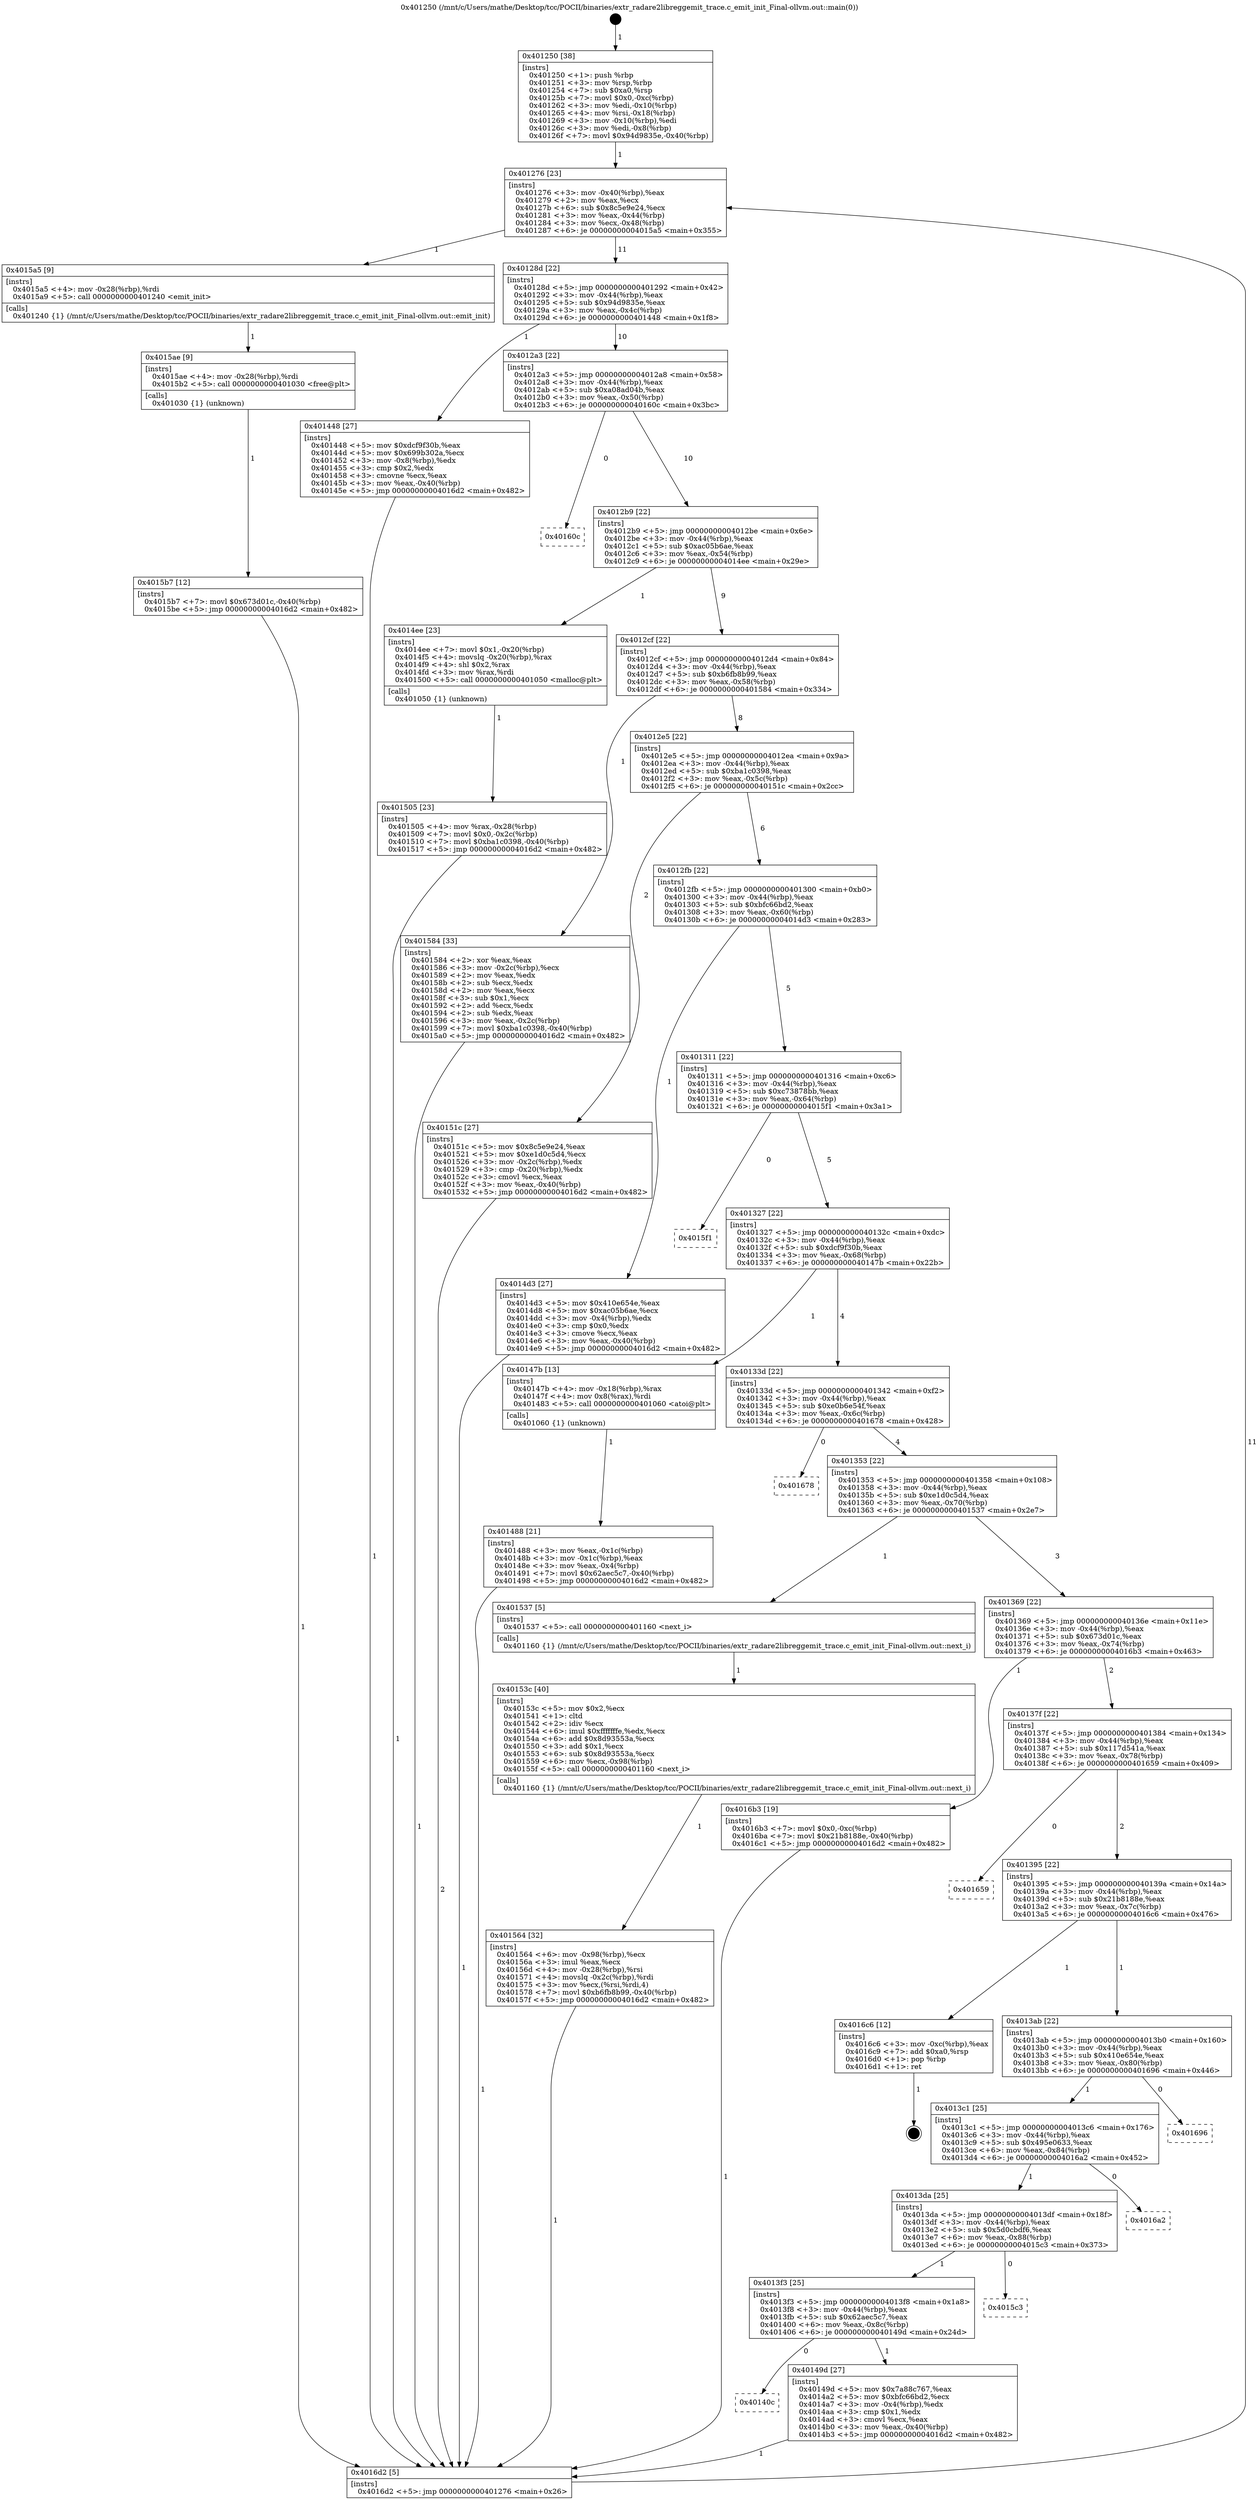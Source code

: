 digraph "0x401250" {
  label = "0x401250 (/mnt/c/Users/mathe/Desktop/tcc/POCII/binaries/extr_radare2libreggemit_trace.c_emit_init_Final-ollvm.out::main(0))"
  labelloc = "t"
  node[shape=record]

  Entry [label="",width=0.3,height=0.3,shape=circle,fillcolor=black,style=filled]
  "0x401276" [label="{
     0x401276 [23]\l
     | [instrs]\l
     &nbsp;&nbsp;0x401276 \<+3\>: mov -0x40(%rbp),%eax\l
     &nbsp;&nbsp;0x401279 \<+2\>: mov %eax,%ecx\l
     &nbsp;&nbsp;0x40127b \<+6\>: sub $0x8c5e9e24,%ecx\l
     &nbsp;&nbsp;0x401281 \<+3\>: mov %eax,-0x44(%rbp)\l
     &nbsp;&nbsp;0x401284 \<+3\>: mov %ecx,-0x48(%rbp)\l
     &nbsp;&nbsp;0x401287 \<+6\>: je 00000000004015a5 \<main+0x355\>\l
  }"]
  "0x4015a5" [label="{
     0x4015a5 [9]\l
     | [instrs]\l
     &nbsp;&nbsp;0x4015a5 \<+4\>: mov -0x28(%rbp),%rdi\l
     &nbsp;&nbsp;0x4015a9 \<+5\>: call 0000000000401240 \<emit_init\>\l
     | [calls]\l
     &nbsp;&nbsp;0x401240 \{1\} (/mnt/c/Users/mathe/Desktop/tcc/POCII/binaries/extr_radare2libreggemit_trace.c_emit_init_Final-ollvm.out::emit_init)\l
  }"]
  "0x40128d" [label="{
     0x40128d [22]\l
     | [instrs]\l
     &nbsp;&nbsp;0x40128d \<+5\>: jmp 0000000000401292 \<main+0x42\>\l
     &nbsp;&nbsp;0x401292 \<+3\>: mov -0x44(%rbp),%eax\l
     &nbsp;&nbsp;0x401295 \<+5\>: sub $0x94d9835e,%eax\l
     &nbsp;&nbsp;0x40129a \<+3\>: mov %eax,-0x4c(%rbp)\l
     &nbsp;&nbsp;0x40129d \<+6\>: je 0000000000401448 \<main+0x1f8\>\l
  }"]
  Exit [label="",width=0.3,height=0.3,shape=circle,fillcolor=black,style=filled,peripheries=2]
  "0x401448" [label="{
     0x401448 [27]\l
     | [instrs]\l
     &nbsp;&nbsp;0x401448 \<+5\>: mov $0xdcf9f30b,%eax\l
     &nbsp;&nbsp;0x40144d \<+5\>: mov $0x699b302a,%ecx\l
     &nbsp;&nbsp;0x401452 \<+3\>: mov -0x8(%rbp),%edx\l
     &nbsp;&nbsp;0x401455 \<+3\>: cmp $0x2,%edx\l
     &nbsp;&nbsp;0x401458 \<+3\>: cmovne %ecx,%eax\l
     &nbsp;&nbsp;0x40145b \<+3\>: mov %eax,-0x40(%rbp)\l
     &nbsp;&nbsp;0x40145e \<+5\>: jmp 00000000004016d2 \<main+0x482\>\l
  }"]
  "0x4012a3" [label="{
     0x4012a3 [22]\l
     | [instrs]\l
     &nbsp;&nbsp;0x4012a3 \<+5\>: jmp 00000000004012a8 \<main+0x58\>\l
     &nbsp;&nbsp;0x4012a8 \<+3\>: mov -0x44(%rbp),%eax\l
     &nbsp;&nbsp;0x4012ab \<+5\>: sub $0xa08ad04b,%eax\l
     &nbsp;&nbsp;0x4012b0 \<+3\>: mov %eax,-0x50(%rbp)\l
     &nbsp;&nbsp;0x4012b3 \<+6\>: je 000000000040160c \<main+0x3bc\>\l
  }"]
  "0x4016d2" [label="{
     0x4016d2 [5]\l
     | [instrs]\l
     &nbsp;&nbsp;0x4016d2 \<+5\>: jmp 0000000000401276 \<main+0x26\>\l
  }"]
  "0x401250" [label="{
     0x401250 [38]\l
     | [instrs]\l
     &nbsp;&nbsp;0x401250 \<+1\>: push %rbp\l
     &nbsp;&nbsp;0x401251 \<+3\>: mov %rsp,%rbp\l
     &nbsp;&nbsp;0x401254 \<+7\>: sub $0xa0,%rsp\l
     &nbsp;&nbsp;0x40125b \<+7\>: movl $0x0,-0xc(%rbp)\l
     &nbsp;&nbsp;0x401262 \<+3\>: mov %edi,-0x10(%rbp)\l
     &nbsp;&nbsp;0x401265 \<+4\>: mov %rsi,-0x18(%rbp)\l
     &nbsp;&nbsp;0x401269 \<+3\>: mov -0x10(%rbp),%edi\l
     &nbsp;&nbsp;0x40126c \<+3\>: mov %edi,-0x8(%rbp)\l
     &nbsp;&nbsp;0x40126f \<+7\>: movl $0x94d9835e,-0x40(%rbp)\l
  }"]
  "0x4015b7" [label="{
     0x4015b7 [12]\l
     | [instrs]\l
     &nbsp;&nbsp;0x4015b7 \<+7\>: movl $0x673d01c,-0x40(%rbp)\l
     &nbsp;&nbsp;0x4015be \<+5\>: jmp 00000000004016d2 \<main+0x482\>\l
  }"]
  "0x40160c" [label="{
     0x40160c\l
  }", style=dashed]
  "0x4012b9" [label="{
     0x4012b9 [22]\l
     | [instrs]\l
     &nbsp;&nbsp;0x4012b9 \<+5\>: jmp 00000000004012be \<main+0x6e\>\l
     &nbsp;&nbsp;0x4012be \<+3\>: mov -0x44(%rbp),%eax\l
     &nbsp;&nbsp;0x4012c1 \<+5\>: sub $0xac05b6ae,%eax\l
     &nbsp;&nbsp;0x4012c6 \<+3\>: mov %eax,-0x54(%rbp)\l
     &nbsp;&nbsp;0x4012c9 \<+6\>: je 00000000004014ee \<main+0x29e\>\l
  }"]
  "0x4015ae" [label="{
     0x4015ae [9]\l
     | [instrs]\l
     &nbsp;&nbsp;0x4015ae \<+4\>: mov -0x28(%rbp),%rdi\l
     &nbsp;&nbsp;0x4015b2 \<+5\>: call 0000000000401030 \<free@plt\>\l
     | [calls]\l
     &nbsp;&nbsp;0x401030 \{1\} (unknown)\l
  }"]
  "0x4014ee" [label="{
     0x4014ee [23]\l
     | [instrs]\l
     &nbsp;&nbsp;0x4014ee \<+7\>: movl $0x1,-0x20(%rbp)\l
     &nbsp;&nbsp;0x4014f5 \<+4\>: movslq -0x20(%rbp),%rax\l
     &nbsp;&nbsp;0x4014f9 \<+4\>: shl $0x2,%rax\l
     &nbsp;&nbsp;0x4014fd \<+3\>: mov %rax,%rdi\l
     &nbsp;&nbsp;0x401500 \<+5\>: call 0000000000401050 \<malloc@plt\>\l
     | [calls]\l
     &nbsp;&nbsp;0x401050 \{1\} (unknown)\l
  }"]
  "0x4012cf" [label="{
     0x4012cf [22]\l
     | [instrs]\l
     &nbsp;&nbsp;0x4012cf \<+5\>: jmp 00000000004012d4 \<main+0x84\>\l
     &nbsp;&nbsp;0x4012d4 \<+3\>: mov -0x44(%rbp),%eax\l
     &nbsp;&nbsp;0x4012d7 \<+5\>: sub $0xb6fb8b99,%eax\l
     &nbsp;&nbsp;0x4012dc \<+3\>: mov %eax,-0x58(%rbp)\l
     &nbsp;&nbsp;0x4012df \<+6\>: je 0000000000401584 \<main+0x334\>\l
  }"]
  "0x401564" [label="{
     0x401564 [32]\l
     | [instrs]\l
     &nbsp;&nbsp;0x401564 \<+6\>: mov -0x98(%rbp),%ecx\l
     &nbsp;&nbsp;0x40156a \<+3\>: imul %eax,%ecx\l
     &nbsp;&nbsp;0x40156d \<+4\>: mov -0x28(%rbp),%rsi\l
     &nbsp;&nbsp;0x401571 \<+4\>: movslq -0x2c(%rbp),%rdi\l
     &nbsp;&nbsp;0x401575 \<+3\>: mov %ecx,(%rsi,%rdi,4)\l
     &nbsp;&nbsp;0x401578 \<+7\>: movl $0xb6fb8b99,-0x40(%rbp)\l
     &nbsp;&nbsp;0x40157f \<+5\>: jmp 00000000004016d2 \<main+0x482\>\l
  }"]
  "0x401584" [label="{
     0x401584 [33]\l
     | [instrs]\l
     &nbsp;&nbsp;0x401584 \<+2\>: xor %eax,%eax\l
     &nbsp;&nbsp;0x401586 \<+3\>: mov -0x2c(%rbp),%ecx\l
     &nbsp;&nbsp;0x401589 \<+2\>: mov %eax,%edx\l
     &nbsp;&nbsp;0x40158b \<+2\>: sub %ecx,%edx\l
     &nbsp;&nbsp;0x40158d \<+2\>: mov %eax,%ecx\l
     &nbsp;&nbsp;0x40158f \<+3\>: sub $0x1,%ecx\l
     &nbsp;&nbsp;0x401592 \<+2\>: add %ecx,%edx\l
     &nbsp;&nbsp;0x401594 \<+2\>: sub %edx,%eax\l
     &nbsp;&nbsp;0x401596 \<+3\>: mov %eax,-0x2c(%rbp)\l
     &nbsp;&nbsp;0x401599 \<+7\>: movl $0xba1c0398,-0x40(%rbp)\l
     &nbsp;&nbsp;0x4015a0 \<+5\>: jmp 00000000004016d2 \<main+0x482\>\l
  }"]
  "0x4012e5" [label="{
     0x4012e5 [22]\l
     | [instrs]\l
     &nbsp;&nbsp;0x4012e5 \<+5\>: jmp 00000000004012ea \<main+0x9a\>\l
     &nbsp;&nbsp;0x4012ea \<+3\>: mov -0x44(%rbp),%eax\l
     &nbsp;&nbsp;0x4012ed \<+5\>: sub $0xba1c0398,%eax\l
     &nbsp;&nbsp;0x4012f2 \<+3\>: mov %eax,-0x5c(%rbp)\l
     &nbsp;&nbsp;0x4012f5 \<+6\>: je 000000000040151c \<main+0x2cc\>\l
  }"]
  "0x40153c" [label="{
     0x40153c [40]\l
     | [instrs]\l
     &nbsp;&nbsp;0x40153c \<+5\>: mov $0x2,%ecx\l
     &nbsp;&nbsp;0x401541 \<+1\>: cltd\l
     &nbsp;&nbsp;0x401542 \<+2\>: idiv %ecx\l
     &nbsp;&nbsp;0x401544 \<+6\>: imul $0xfffffffe,%edx,%ecx\l
     &nbsp;&nbsp;0x40154a \<+6\>: add $0x8d93553a,%ecx\l
     &nbsp;&nbsp;0x401550 \<+3\>: add $0x1,%ecx\l
     &nbsp;&nbsp;0x401553 \<+6\>: sub $0x8d93553a,%ecx\l
     &nbsp;&nbsp;0x401559 \<+6\>: mov %ecx,-0x98(%rbp)\l
     &nbsp;&nbsp;0x40155f \<+5\>: call 0000000000401160 \<next_i\>\l
     | [calls]\l
     &nbsp;&nbsp;0x401160 \{1\} (/mnt/c/Users/mathe/Desktop/tcc/POCII/binaries/extr_radare2libreggemit_trace.c_emit_init_Final-ollvm.out::next_i)\l
  }"]
  "0x40151c" [label="{
     0x40151c [27]\l
     | [instrs]\l
     &nbsp;&nbsp;0x40151c \<+5\>: mov $0x8c5e9e24,%eax\l
     &nbsp;&nbsp;0x401521 \<+5\>: mov $0xe1d0c5d4,%ecx\l
     &nbsp;&nbsp;0x401526 \<+3\>: mov -0x2c(%rbp),%edx\l
     &nbsp;&nbsp;0x401529 \<+3\>: cmp -0x20(%rbp),%edx\l
     &nbsp;&nbsp;0x40152c \<+3\>: cmovl %ecx,%eax\l
     &nbsp;&nbsp;0x40152f \<+3\>: mov %eax,-0x40(%rbp)\l
     &nbsp;&nbsp;0x401532 \<+5\>: jmp 00000000004016d2 \<main+0x482\>\l
  }"]
  "0x4012fb" [label="{
     0x4012fb [22]\l
     | [instrs]\l
     &nbsp;&nbsp;0x4012fb \<+5\>: jmp 0000000000401300 \<main+0xb0\>\l
     &nbsp;&nbsp;0x401300 \<+3\>: mov -0x44(%rbp),%eax\l
     &nbsp;&nbsp;0x401303 \<+5\>: sub $0xbfc66bd2,%eax\l
     &nbsp;&nbsp;0x401308 \<+3\>: mov %eax,-0x60(%rbp)\l
     &nbsp;&nbsp;0x40130b \<+6\>: je 00000000004014d3 \<main+0x283\>\l
  }"]
  "0x401505" [label="{
     0x401505 [23]\l
     | [instrs]\l
     &nbsp;&nbsp;0x401505 \<+4\>: mov %rax,-0x28(%rbp)\l
     &nbsp;&nbsp;0x401509 \<+7\>: movl $0x0,-0x2c(%rbp)\l
     &nbsp;&nbsp;0x401510 \<+7\>: movl $0xba1c0398,-0x40(%rbp)\l
     &nbsp;&nbsp;0x401517 \<+5\>: jmp 00000000004016d2 \<main+0x482\>\l
  }"]
  "0x4014d3" [label="{
     0x4014d3 [27]\l
     | [instrs]\l
     &nbsp;&nbsp;0x4014d3 \<+5\>: mov $0x410e654e,%eax\l
     &nbsp;&nbsp;0x4014d8 \<+5\>: mov $0xac05b6ae,%ecx\l
     &nbsp;&nbsp;0x4014dd \<+3\>: mov -0x4(%rbp),%edx\l
     &nbsp;&nbsp;0x4014e0 \<+3\>: cmp $0x0,%edx\l
     &nbsp;&nbsp;0x4014e3 \<+3\>: cmove %ecx,%eax\l
     &nbsp;&nbsp;0x4014e6 \<+3\>: mov %eax,-0x40(%rbp)\l
     &nbsp;&nbsp;0x4014e9 \<+5\>: jmp 00000000004016d2 \<main+0x482\>\l
  }"]
  "0x401311" [label="{
     0x401311 [22]\l
     | [instrs]\l
     &nbsp;&nbsp;0x401311 \<+5\>: jmp 0000000000401316 \<main+0xc6\>\l
     &nbsp;&nbsp;0x401316 \<+3\>: mov -0x44(%rbp),%eax\l
     &nbsp;&nbsp;0x401319 \<+5\>: sub $0xc73878bb,%eax\l
     &nbsp;&nbsp;0x40131e \<+3\>: mov %eax,-0x64(%rbp)\l
     &nbsp;&nbsp;0x401321 \<+6\>: je 00000000004015f1 \<main+0x3a1\>\l
  }"]
  "0x40140c" [label="{
     0x40140c\l
  }", style=dashed]
  "0x4015f1" [label="{
     0x4015f1\l
  }", style=dashed]
  "0x401327" [label="{
     0x401327 [22]\l
     | [instrs]\l
     &nbsp;&nbsp;0x401327 \<+5\>: jmp 000000000040132c \<main+0xdc\>\l
     &nbsp;&nbsp;0x40132c \<+3\>: mov -0x44(%rbp),%eax\l
     &nbsp;&nbsp;0x40132f \<+5\>: sub $0xdcf9f30b,%eax\l
     &nbsp;&nbsp;0x401334 \<+3\>: mov %eax,-0x68(%rbp)\l
     &nbsp;&nbsp;0x401337 \<+6\>: je 000000000040147b \<main+0x22b\>\l
  }"]
  "0x40149d" [label="{
     0x40149d [27]\l
     | [instrs]\l
     &nbsp;&nbsp;0x40149d \<+5\>: mov $0x7a88c767,%eax\l
     &nbsp;&nbsp;0x4014a2 \<+5\>: mov $0xbfc66bd2,%ecx\l
     &nbsp;&nbsp;0x4014a7 \<+3\>: mov -0x4(%rbp),%edx\l
     &nbsp;&nbsp;0x4014aa \<+3\>: cmp $0x1,%edx\l
     &nbsp;&nbsp;0x4014ad \<+3\>: cmovl %ecx,%eax\l
     &nbsp;&nbsp;0x4014b0 \<+3\>: mov %eax,-0x40(%rbp)\l
     &nbsp;&nbsp;0x4014b3 \<+5\>: jmp 00000000004016d2 \<main+0x482\>\l
  }"]
  "0x40147b" [label="{
     0x40147b [13]\l
     | [instrs]\l
     &nbsp;&nbsp;0x40147b \<+4\>: mov -0x18(%rbp),%rax\l
     &nbsp;&nbsp;0x40147f \<+4\>: mov 0x8(%rax),%rdi\l
     &nbsp;&nbsp;0x401483 \<+5\>: call 0000000000401060 \<atoi@plt\>\l
     | [calls]\l
     &nbsp;&nbsp;0x401060 \{1\} (unknown)\l
  }"]
  "0x40133d" [label="{
     0x40133d [22]\l
     | [instrs]\l
     &nbsp;&nbsp;0x40133d \<+5\>: jmp 0000000000401342 \<main+0xf2\>\l
     &nbsp;&nbsp;0x401342 \<+3\>: mov -0x44(%rbp),%eax\l
     &nbsp;&nbsp;0x401345 \<+5\>: sub $0xe0b6e54f,%eax\l
     &nbsp;&nbsp;0x40134a \<+3\>: mov %eax,-0x6c(%rbp)\l
     &nbsp;&nbsp;0x40134d \<+6\>: je 0000000000401678 \<main+0x428\>\l
  }"]
  "0x401488" [label="{
     0x401488 [21]\l
     | [instrs]\l
     &nbsp;&nbsp;0x401488 \<+3\>: mov %eax,-0x1c(%rbp)\l
     &nbsp;&nbsp;0x40148b \<+3\>: mov -0x1c(%rbp),%eax\l
     &nbsp;&nbsp;0x40148e \<+3\>: mov %eax,-0x4(%rbp)\l
     &nbsp;&nbsp;0x401491 \<+7\>: movl $0x62aec5c7,-0x40(%rbp)\l
     &nbsp;&nbsp;0x401498 \<+5\>: jmp 00000000004016d2 \<main+0x482\>\l
  }"]
  "0x4013f3" [label="{
     0x4013f3 [25]\l
     | [instrs]\l
     &nbsp;&nbsp;0x4013f3 \<+5\>: jmp 00000000004013f8 \<main+0x1a8\>\l
     &nbsp;&nbsp;0x4013f8 \<+3\>: mov -0x44(%rbp),%eax\l
     &nbsp;&nbsp;0x4013fb \<+5\>: sub $0x62aec5c7,%eax\l
     &nbsp;&nbsp;0x401400 \<+6\>: mov %eax,-0x8c(%rbp)\l
     &nbsp;&nbsp;0x401406 \<+6\>: je 000000000040149d \<main+0x24d\>\l
  }"]
  "0x401678" [label="{
     0x401678\l
  }", style=dashed]
  "0x401353" [label="{
     0x401353 [22]\l
     | [instrs]\l
     &nbsp;&nbsp;0x401353 \<+5\>: jmp 0000000000401358 \<main+0x108\>\l
     &nbsp;&nbsp;0x401358 \<+3\>: mov -0x44(%rbp),%eax\l
     &nbsp;&nbsp;0x40135b \<+5\>: sub $0xe1d0c5d4,%eax\l
     &nbsp;&nbsp;0x401360 \<+3\>: mov %eax,-0x70(%rbp)\l
     &nbsp;&nbsp;0x401363 \<+6\>: je 0000000000401537 \<main+0x2e7\>\l
  }"]
  "0x4015c3" [label="{
     0x4015c3\l
  }", style=dashed]
  "0x401537" [label="{
     0x401537 [5]\l
     | [instrs]\l
     &nbsp;&nbsp;0x401537 \<+5\>: call 0000000000401160 \<next_i\>\l
     | [calls]\l
     &nbsp;&nbsp;0x401160 \{1\} (/mnt/c/Users/mathe/Desktop/tcc/POCII/binaries/extr_radare2libreggemit_trace.c_emit_init_Final-ollvm.out::next_i)\l
  }"]
  "0x401369" [label="{
     0x401369 [22]\l
     | [instrs]\l
     &nbsp;&nbsp;0x401369 \<+5\>: jmp 000000000040136e \<main+0x11e\>\l
     &nbsp;&nbsp;0x40136e \<+3\>: mov -0x44(%rbp),%eax\l
     &nbsp;&nbsp;0x401371 \<+5\>: sub $0x673d01c,%eax\l
     &nbsp;&nbsp;0x401376 \<+3\>: mov %eax,-0x74(%rbp)\l
     &nbsp;&nbsp;0x401379 \<+6\>: je 00000000004016b3 \<main+0x463\>\l
  }"]
  "0x4013da" [label="{
     0x4013da [25]\l
     | [instrs]\l
     &nbsp;&nbsp;0x4013da \<+5\>: jmp 00000000004013df \<main+0x18f\>\l
     &nbsp;&nbsp;0x4013df \<+3\>: mov -0x44(%rbp),%eax\l
     &nbsp;&nbsp;0x4013e2 \<+5\>: sub $0x5d0cbdf6,%eax\l
     &nbsp;&nbsp;0x4013e7 \<+6\>: mov %eax,-0x88(%rbp)\l
     &nbsp;&nbsp;0x4013ed \<+6\>: je 00000000004015c3 \<main+0x373\>\l
  }"]
  "0x4016b3" [label="{
     0x4016b3 [19]\l
     | [instrs]\l
     &nbsp;&nbsp;0x4016b3 \<+7\>: movl $0x0,-0xc(%rbp)\l
     &nbsp;&nbsp;0x4016ba \<+7\>: movl $0x21b8188e,-0x40(%rbp)\l
     &nbsp;&nbsp;0x4016c1 \<+5\>: jmp 00000000004016d2 \<main+0x482\>\l
  }"]
  "0x40137f" [label="{
     0x40137f [22]\l
     | [instrs]\l
     &nbsp;&nbsp;0x40137f \<+5\>: jmp 0000000000401384 \<main+0x134\>\l
     &nbsp;&nbsp;0x401384 \<+3\>: mov -0x44(%rbp),%eax\l
     &nbsp;&nbsp;0x401387 \<+5\>: sub $0x117d541a,%eax\l
     &nbsp;&nbsp;0x40138c \<+3\>: mov %eax,-0x78(%rbp)\l
     &nbsp;&nbsp;0x40138f \<+6\>: je 0000000000401659 \<main+0x409\>\l
  }"]
  "0x4016a2" [label="{
     0x4016a2\l
  }", style=dashed]
  "0x401659" [label="{
     0x401659\l
  }", style=dashed]
  "0x401395" [label="{
     0x401395 [22]\l
     | [instrs]\l
     &nbsp;&nbsp;0x401395 \<+5\>: jmp 000000000040139a \<main+0x14a\>\l
     &nbsp;&nbsp;0x40139a \<+3\>: mov -0x44(%rbp),%eax\l
     &nbsp;&nbsp;0x40139d \<+5\>: sub $0x21b8188e,%eax\l
     &nbsp;&nbsp;0x4013a2 \<+3\>: mov %eax,-0x7c(%rbp)\l
     &nbsp;&nbsp;0x4013a5 \<+6\>: je 00000000004016c6 \<main+0x476\>\l
  }"]
  "0x4013c1" [label="{
     0x4013c1 [25]\l
     | [instrs]\l
     &nbsp;&nbsp;0x4013c1 \<+5\>: jmp 00000000004013c6 \<main+0x176\>\l
     &nbsp;&nbsp;0x4013c6 \<+3\>: mov -0x44(%rbp),%eax\l
     &nbsp;&nbsp;0x4013c9 \<+5\>: sub $0x495e0633,%eax\l
     &nbsp;&nbsp;0x4013ce \<+6\>: mov %eax,-0x84(%rbp)\l
     &nbsp;&nbsp;0x4013d4 \<+6\>: je 00000000004016a2 \<main+0x452\>\l
  }"]
  "0x4016c6" [label="{
     0x4016c6 [12]\l
     | [instrs]\l
     &nbsp;&nbsp;0x4016c6 \<+3\>: mov -0xc(%rbp),%eax\l
     &nbsp;&nbsp;0x4016c9 \<+7\>: add $0xa0,%rsp\l
     &nbsp;&nbsp;0x4016d0 \<+1\>: pop %rbp\l
     &nbsp;&nbsp;0x4016d1 \<+1\>: ret\l
  }"]
  "0x4013ab" [label="{
     0x4013ab [22]\l
     | [instrs]\l
     &nbsp;&nbsp;0x4013ab \<+5\>: jmp 00000000004013b0 \<main+0x160\>\l
     &nbsp;&nbsp;0x4013b0 \<+3\>: mov -0x44(%rbp),%eax\l
     &nbsp;&nbsp;0x4013b3 \<+5\>: sub $0x410e654e,%eax\l
     &nbsp;&nbsp;0x4013b8 \<+3\>: mov %eax,-0x80(%rbp)\l
     &nbsp;&nbsp;0x4013bb \<+6\>: je 0000000000401696 \<main+0x446\>\l
  }"]
  "0x401696" [label="{
     0x401696\l
  }", style=dashed]
  Entry -> "0x401250" [label=" 1"]
  "0x401276" -> "0x4015a5" [label=" 1"]
  "0x401276" -> "0x40128d" [label=" 11"]
  "0x4016c6" -> Exit [label=" 1"]
  "0x40128d" -> "0x401448" [label=" 1"]
  "0x40128d" -> "0x4012a3" [label=" 10"]
  "0x401448" -> "0x4016d2" [label=" 1"]
  "0x401250" -> "0x401276" [label=" 1"]
  "0x4016d2" -> "0x401276" [label=" 11"]
  "0x4016b3" -> "0x4016d2" [label=" 1"]
  "0x4012a3" -> "0x40160c" [label=" 0"]
  "0x4012a3" -> "0x4012b9" [label=" 10"]
  "0x4015b7" -> "0x4016d2" [label=" 1"]
  "0x4012b9" -> "0x4014ee" [label=" 1"]
  "0x4012b9" -> "0x4012cf" [label=" 9"]
  "0x4015ae" -> "0x4015b7" [label=" 1"]
  "0x4012cf" -> "0x401584" [label=" 1"]
  "0x4012cf" -> "0x4012e5" [label=" 8"]
  "0x4015a5" -> "0x4015ae" [label=" 1"]
  "0x4012e5" -> "0x40151c" [label=" 2"]
  "0x4012e5" -> "0x4012fb" [label=" 6"]
  "0x401584" -> "0x4016d2" [label=" 1"]
  "0x4012fb" -> "0x4014d3" [label=" 1"]
  "0x4012fb" -> "0x401311" [label=" 5"]
  "0x401564" -> "0x4016d2" [label=" 1"]
  "0x401311" -> "0x4015f1" [label=" 0"]
  "0x401311" -> "0x401327" [label=" 5"]
  "0x40153c" -> "0x401564" [label=" 1"]
  "0x401327" -> "0x40147b" [label=" 1"]
  "0x401327" -> "0x40133d" [label=" 4"]
  "0x40147b" -> "0x401488" [label=" 1"]
  "0x401488" -> "0x4016d2" [label=" 1"]
  "0x401537" -> "0x40153c" [label=" 1"]
  "0x40133d" -> "0x401678" [label=" 0"]
  "0x40133d" -> "0x401353" [label=" 4"]
  "0x401505" -> "0x4016d2" [label=" 1"]
  "0x401353" -> "0x401537" [label=" 1"]
  "0x401353" -> "0x401369" [label=" 3"]
  "0x4014ee" -> "0x401505" [label=" 1"]
  "0x401369" -> "0x4016b3" [label=" 1"]
  "0x401369" -> "0x40137f" [label=" 2"]
  "0x40149d" -> "0x4016d2" [label=" 1"]
  "0x40137f" -> "0x401659" [label=" 0"]
  "0x40137f" -> "0x401395" [label=" 2"]
  "0x4013f3" -> "0x40140c" [label=" 0"]
  "0x401395" -> "0x4016c6" [label=" 1"]
  "0x401395" -> "0x4013ab" [label=" 1"]
  "0x40151c" -> "0x4016d2" [label=" 2"]
  "0x4013ab" -> "0x401696" [label=" 0"]
  "0x4013ab" -> "0x4013c1" [label=" 1"]
  "0x4013f3" -> "0x40149d" [label=" 1"]
  "0x4013c1" -> "0x4016a2" [label=" 0"]
  "0x4013c1" -> "0x4013da" [label=" 1"]
  "0x4014d3" -> "0x4016d2" [label=" 1"]
  "0x4013da" -> "0x4015c3" [label=" 0"]
  "0x4013da" -> "0x4013f3" [label=" 1"]
}
